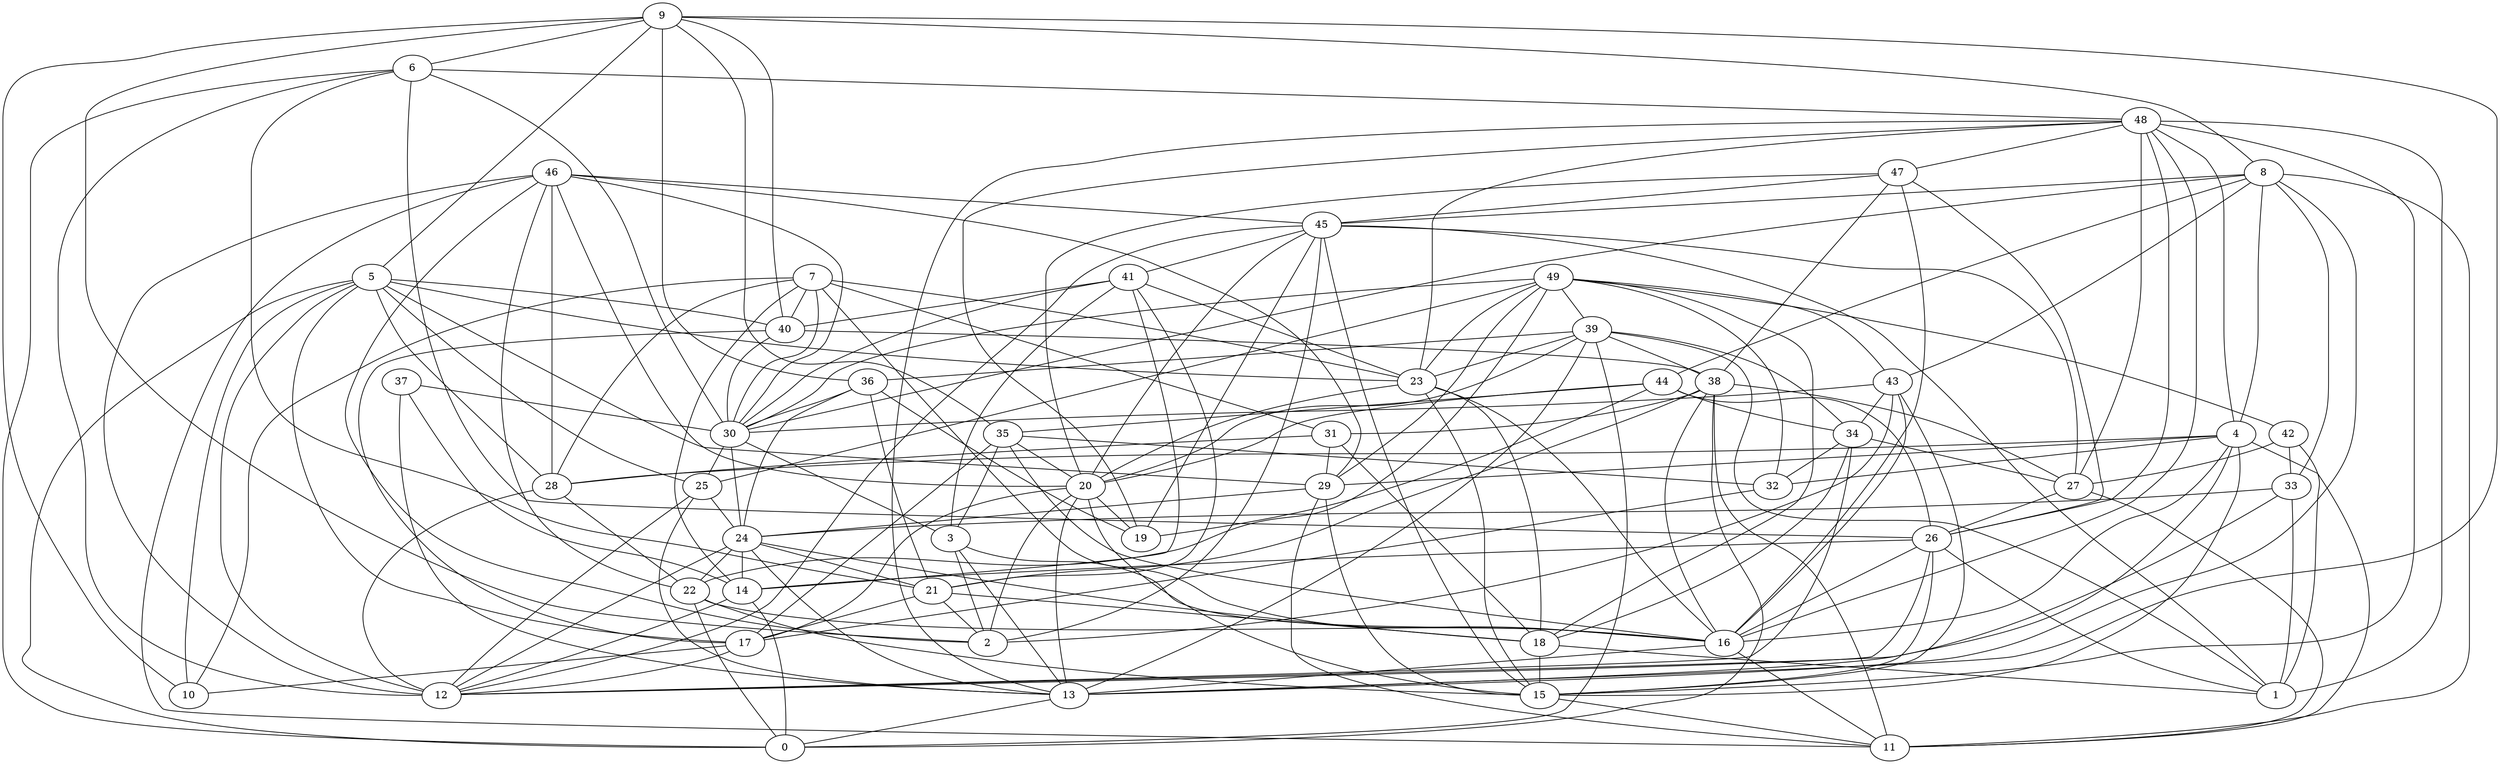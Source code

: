 digraph GG_graph {

subgraph G_graph {
edge [color = black]
"43" -> "16" [dir = none]
"46" -> "22" [dir = none]
"48" -> "15" [dir = none]
"47" -> "45" [dir = none]
"26" -> "15" [dir = none]
"9" -> "6" [dir = none]
"5" -> "10" [dir = none]
"5" -> "29" [dir = none]
"8" -> "44" [dir = none]
"8" -> "33" [dir = none]
"37" -> "14" [dir = none]
"22" -> "15" [dir = none]
"18" -> "15" [dir = none]
"36" -> "19" [dir = none]
"36" -> "24" [dir = none]
"4" -> "15" [dir = none]
"31" -> "28" [dir = none]
"31" -> "29" [dir = none]
"29" -> "15" [dir = none]
"29" -> "11" [dir = none]
"29" -> "24" [dir = none]
"24" -> "13" [dir = none]
"24" -> "12" [dir = none]
"24" -> "14" [dir = none]
"49" -> "25" [dir = none]
"49" -> "29" [dir = none]
"42" -> "27" [dir = none]
"42" -> "1" [dir = none]
"41" -> "40" [dir = none]
"41" -> "14" [dir = none]
"35" -> "20" [dir = none]
"35" -> "17" [dir = none]
"39" -> "38" [dir = none]
"39" -> "1" [dir = none]
"34" -> "32" [dir = none]
"34" -> "18" [dir = none]
"17" -> "12" [dir = none]
"7" -> "16" [dir = none]
"7" -> "30" [dir = none]
"38" -> "0" [dir = none]
"3" -> "2" [dir = none]
"30" -> "24" [dir = none]
"45" -> "2" [dir = none]
"45" -> "1" [dir = none]
"45" -> "15" [dir = none]
"6" -> "21" [dir = none]
"6" -> "30" [dir = none]
"33" -> "1" [dir = none]
"23" -> "18" [dir = none]
"9" -> "13" [dir = none]
"16" -> "13" [dir = none]
"39" -> "0" [dir = none]
"35" -> "16" [dir = none]
"43" -> "34" [dir = none]
"16" -> "11" [dir = none]
"48" -> "19" [dir = none]
"20" -> "2" [dir = none]
"9" -> "5" [dir = none]
"40" -> "38" [dir = none]
"49" -> "22" [dir = none]
"7" -> "23" [dir = none]
"7" -> "31" [dir = none]
"6" -> "48" [dir = none]
"35" -> "3" [dir = none]
"17" -> "10" [dir = none]
"8" -> "11" [dir = none]
"44" -> "26" [dir = none]
"37" -> "30" [dir = none]
"47" -> "16" [dir = none]
"49" -> "42" [dir = none]
"49" -> "32" [dir = none]
"7" -> "28" [dir = none]
"36" -> "30" [dir = none]
"27" -> "11" [dir = none]
"43" -> "30" [dir = none]
"48" -> "27" [dir = none]
"8" -> "13" [dir = none]
"36" -> "21" [dir = none]
"5" -> "17" [dir = none]
"35" -> "32" [dir = none]
"26" -> "12" [dir = none]
"49" -> "18" [dir = none]
"8" -> "4" [dir = none]
"39" -> "20" [dir = none]
"39" -> "23" [dir = none]
"9" -> "40" [dir = none]
"9" -> "2" [dir = none]
"14" -> "12" [dir = none]
"40" -> "17" [dir = none]
"5" -> "0" [dir = none]
"24" -> "18" [dir = none]
"9" -> "8" [dir = none]
"4" -> "16" [dir = none]
"20" -> "15" [dir = none]
"6" -> "12" [dir = none]
"47" -> "20" [dir = none]
"6" -> "26" [dir = none]
"41" -> "30" [dir = none]
"4" -> "13" [dir = none]
"46" -> "20" [dir = none]
"15" -> "11" [dir = none]
"4" -> "29" [dir = none]
"8" -> "30" [dir = none]
"3" -> "13" [dir = none]
"48" -> "26" [dir = none]
"45" -> "41" [dir = none]
"39" -> "13" [dir = none]
"8" -> "43" [dir = none]
"45" -> "19" [dir = none]
"44" -> "34" [dir = none]
"9" -> "35" [dir = none]
"6" -> "0" [dir = none]
"26" -> "1" [dir = none]
"26" -> "16" [dir = none]
"46" -> "45" [dir = none]
"4" -> "32" [dir = none]
"48" -> "16" [dir = none]
"31" -> "18" [dir = none]
"8" -> "45" [dir = none]
"34" -> "27" [dir = none]
"39" -> "36" [dir = none]
"18" -> "1" [dir = none]
"9" -> "36" [dir = none]
"43" -> "2" [dir = none]
"49" -> "43" [dir = none]
"47" -> "26" [dir = none]
"46" -> "11" [dir = none]
"23" -> "20" [dir = none]
"24" -> "22" [dir = none]
"45" -> "27" [dir = none]
"42" -> "33" [dir = none]
"5" -> "23" [dir = none]
"21" -> "18" [dir = none]
"38" -> "27" [dir = none]
"25" -> "12" [dir = none]
"9" -> "10" [dir = none]
"48" -> "47" [dir = none]
"28" -> "12" [dir = none]
"23" -> "16" [dir = none]
"43" -> "15" [dir = none]
"3" -> "16" [dir = none]
"38" -> "31" [dir = none]
"5" -> "12" [dir = none]
"33" -> "24" [dir = none]
"38" -> "11" [dir = none]
"33" -> "12" [dir = none]
"30" -> "25" [dir = none]
"32" -> "17" [dir = none]
"37" -> "13" [dir = none]
"38" -> "21" [dir = none]
"44" -> "35" [dir = none]
"7" -> "10" [dir = none]
"4" -> "11" [dir = none]
"24" -> "21" [dir = none]
"39" -> "34" [dir = none]
"27" -> "26" [dir = none]
"46" -> "30" [dir = none]
"22" -> "16" [dir = none]
"20" -> "13" [dir = none]
"25" -> "24" [dir = none]
"49" -> "39" [dir = none]
"46" -> "12" [dir = none]
"40" -> "30" [dir = none]
"20" -> "19" [dir = none]
"30" -> "3" [dir = none]
"5" -> "28" [dir = none]
"48" -> "1" [dir = none]
"7" -> "14" [dir = none]
"41" -> "21" [dir = none]
"49" -> "23" [dir = none]
"48" -> "13" [dir = none]
"21" -> "2" [dir = none]
"34" -> "12" [dir = none]
"46" -> "28" [dir = none]
"44" -> "20" [dir = none]
"26" -> "14" [dir = none]
"48" -> "4" [dir = none]
"41" -> "23" [dir = none]
"46" -> "2" [dir = none]
"14" -> "0" [dir = none]
"5" -> "40" [dir = none]
"38" -> "16" [dir = none]
"5" -> "25" [dir = none]
"41" -> "3" [dir = none]
"45" -> "12" [dir = none]
"44" -> "19" [dir = none]
"22" -> "0" [dir = none]
"7" -> "40" [dir = none]
"23" -> "15" [dir = none]
"46" -> "29" [dir = none]
"13" -> "0" [dir = none]
"48" -> "23" [dir = none]
"25" -> "13" [dir = none]
"28" -> "22" [dir = none]
"4" -> "28" [dir = none]
"20" -> "17" [dir = none]
"21" -> "17" [dir = none]
"47" -> "38" [dir = none]
"49" -> "30" [dir = none]
"45" -> "20" [dir = none]
}

}
